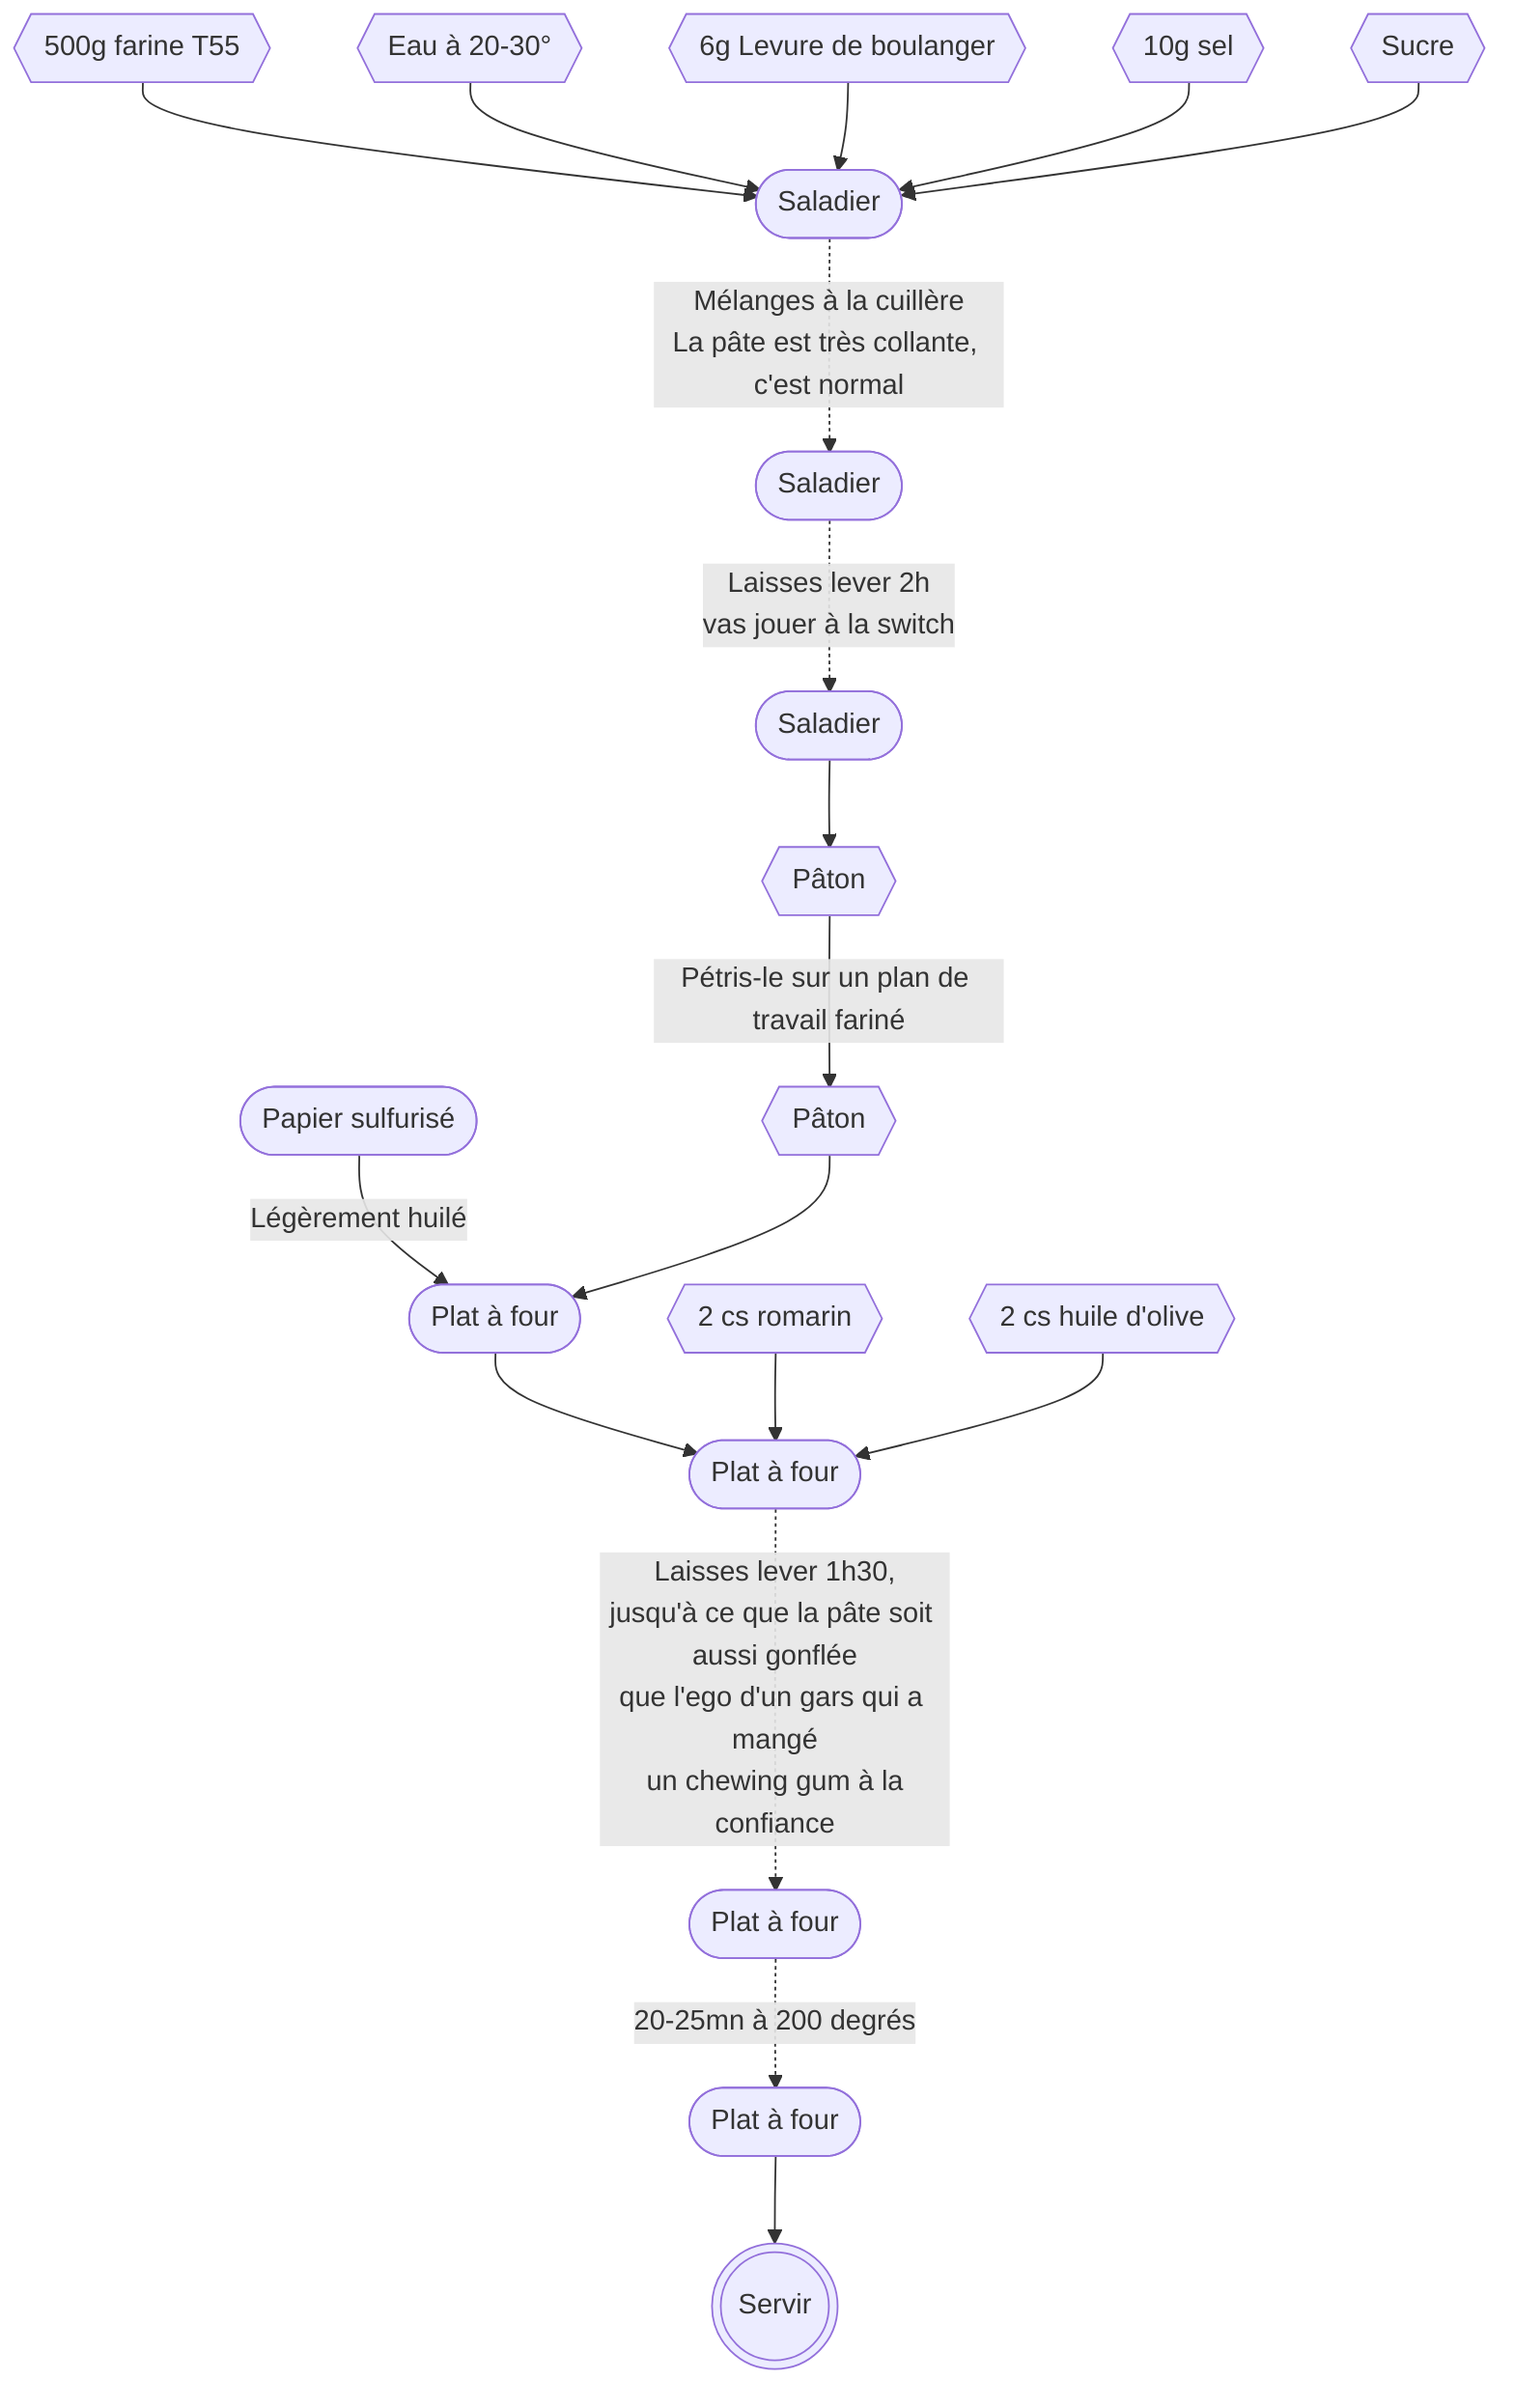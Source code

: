 graph TD;

%% Ustensiles
plat(["Plat à four"]);plat1(["Plat à four"]);plat2(["Plat à four"]);plat3(["Plat à four"]); saladier(["Saladier"]);saladier2(["Saladier"]);saladier3(["Saladier"]);
sulfu(["Papier sulfurisé"]);
%% ingrédients
farine{{"500g farine T55"}}; eau{{"Eau à 20-30°"}}; levure{{"6g Levure de boulanger"}};sucre{{"Sucre"}}; sel{{"10g sel"}}; romarin{{"2 cs romarin"}}; huile{{"2 cs huile d'olive"}}; paton{{"Pâton"}};paton2{{"Pâton"}};

farine --> saladier; eau --> saladier; levure --> saladier; sel --> saladier; sucre --> saladier;

saladier -.->|Mélanges à la cuillère<br/>La pâte est très collante, c'est normal| saladier2;
saladier2 -.->|Laisses lever 2h<br/>vas jouer à la switch| saladier3;

saladier3 --> paton;
paton -->|Pétris-le sur un plan de travail fariné| paton2;

sulfu -->|Légèrement huilé| plat;
paton2 --> plat;

plat --> plat1;

romarin --> plat1;
huile --> plat1;

plat1 -.->|Laisses lever 1h30,<br/>jusqu'à ce que la pâte soit aussi gonflée<br/>que l'ego d'un gars qui a mangé<br/> un chewing gum à la confiance| plat2;

plat2 -.->|20-25mn à 200 degrés| plat3;
plat3 --> serve;

%% fin
serve((("Servir")));